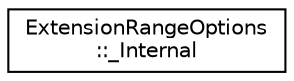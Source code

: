 digraph "类继承关系图"
{
 // LATEX_PDF_SIZE
  edge [fontname="Helvetica",fontsize="10",labelfontname="Helvetica",labelfontsize="10"];
  node [fontname="Helvetica",fontsize="10",shape=record];
  rankdir="LR";
  Node0 [label="ExtensionRangeOptions\l::_Internal",height=0.2,width=0.4,color="black", fillcolor="white", style="filled",URL="$classExtensionRangeOptions_1_1__Internal.html",tooltip=" "];
}
